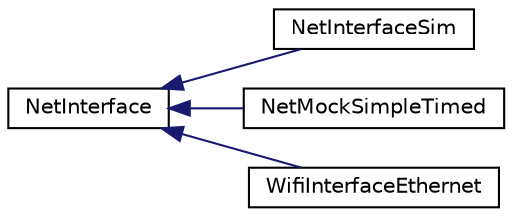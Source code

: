 digraph "Graphical Class Hierarchy"
{
 // INTERACTIVE_SVG=YES
  edge [fontname="Helvetica",fontsize="10",labelfontname="Helvetica",labelfontsize="10"];
  node [fontname="Helvetica",fontsize="10",shape=record];
  rankdir="LR";
  Node0 [label="NetInterface",height=0.2,width=0.4,color="black", fillcolor="white", style="filled",URL="$d8/d66/class_net_interface.html",tooltip="Interface to the client. "];
  Node0 -> Node1 [dir="back",color="midnightblue",fontsize="10",style="solid",fontname="Helvetica"];
  Node1 [label="NetInterfaceSim",height=0.2,width=0.4,color="black", fillcolor="white", style="filled",URL="$d5/dc6/class_net_interface_sim.html"];
  Node0 -> Node2 [dir="back",color="midnightblue",fontsize="10",style="solid",fontname="Helvetica"];
  Node2 [label="NetMockSimpleTimed",height=0.2,width=0.4,color="black", fillcolor="white", style="filled",URL="$d5/d11/class_net_mock_simple_timed.html",tooltip="Testing Mock for network events. "];
  Node0 -> Node3 [dir="back",color="midnightblue",fontsize="10",style="solid",fontname="Helvetica"];
  Node3 [label="WifiInterfaceEthernet",height=0.2,width=0.4,color="black", fillcolor="white", style="filled",URL="$df/d42/class_wifi_interface_ethernet.html",tooltip="Interface to the client. "];
}

